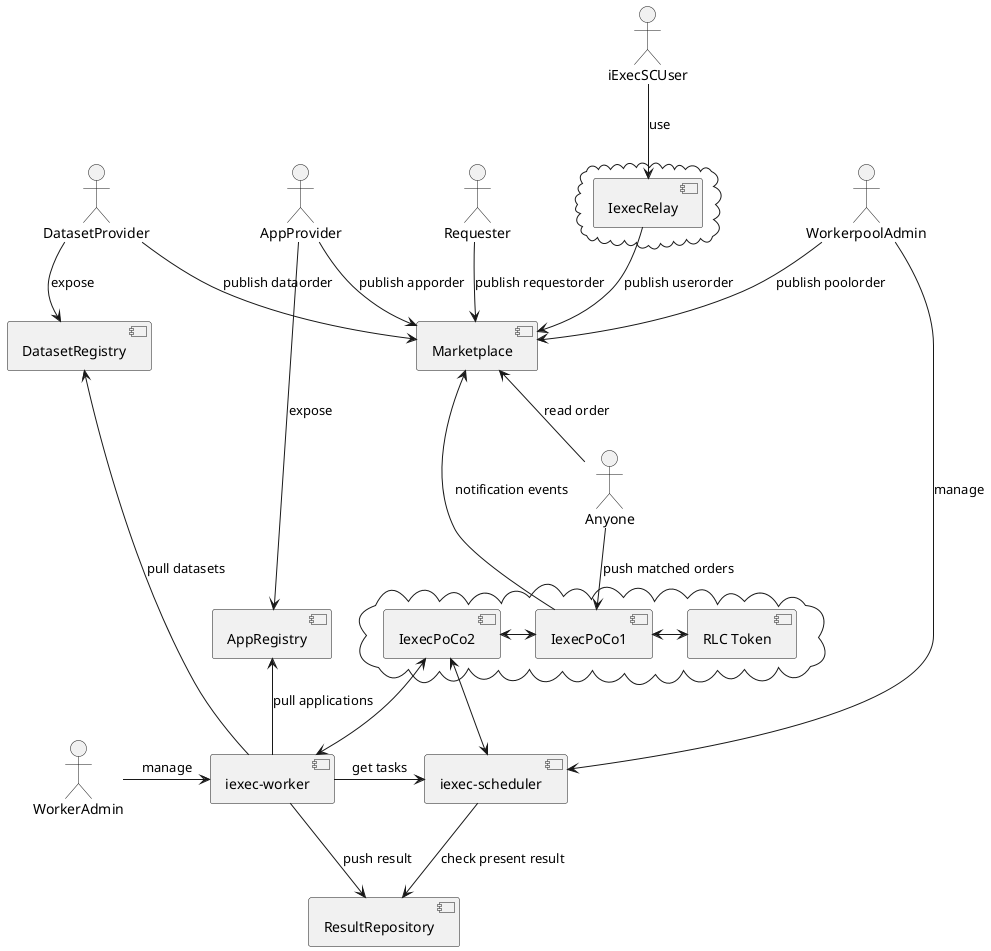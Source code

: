 @startuml
:iExecSCUser:
:AppProvider:
:DatasetProvider:
:WorkerpoolAdmin:
:WorkerAdmin:
:Requester:
:Anyone:

cloud {
[IexecRelay]
}
component [IexecRelay]
iExecSCUser -down-> [IexecRelay]: use

component [Marketplace]
[IexecRelay] -down-> [Marketplace]: publish userorder
AppProvider -down-> [Marketplace]: publish apporder
DatasetProvider -down-> [Marketplace]: publish dataorder
WorkerpoolAdmin -down-> [Marketplace]: publish poolorder
Requester  -down-> [Marketplace]: publish requestorder
Anyone -up-> [Marketplace]: read order

cloud {
[IexecPoCo1]
[IexecPoCo2]
[RLC Token]
}
component [IexecPoCo1]
component [IexecPoCo2]
component [RLC Token]
[IexecPoCo2] <-right-> [IexecPoCo1]
[IexecPoCo1] <-right-> [RLC Token]

Anyone -down-> [IexecPoCo1]: push matched orders
[IexecPoCo1] -up-> [Marketplace]: notification events

[iexec-scheduler] <-up-> [IexecPoCo2]
[iexec-worker] <-up-> [IexecPoCo2]

component [AppRegistry]
component [DatasetRegistry]
component [iexec-scheduler]
component [iexec-worker]
component [ResultRepository]

AppProvider -down-> AppRegistry: expose
DatasetProvider -down-> DatasetRegistry: expose 
WorkerpoolAdmin -down-> [iexec-scheduler]: manage

[WorkerAdmin] -right-> [iexec-worker]: manage
[iexec-worker] -right-> [iexec-scheduler]: get tasks
[iexec-worker] -up-> [AppRegistry]: pull applications
[iexec-worker] -up-> [DatasetRegistry]: pull datasets
[iexec-worker] -down-> [ResultRepository]: push result
[iexec-scheduler] -right-> [ResultRepository]: check present result
@enduml